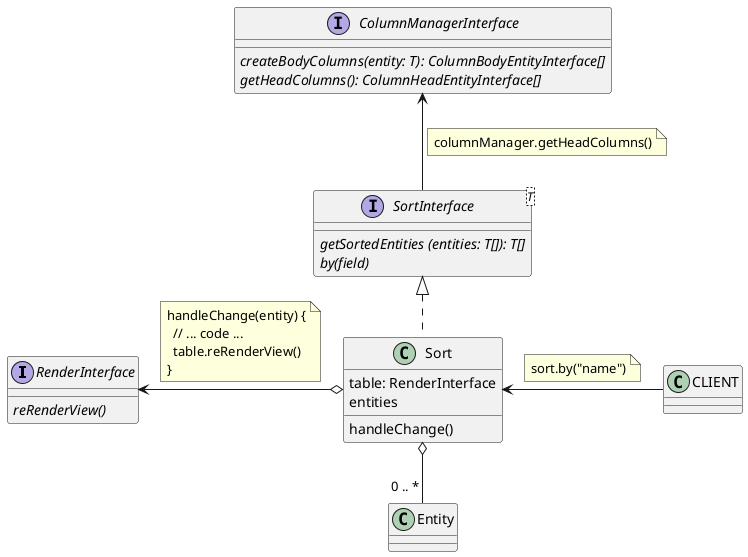 @startuml

interface RenderInterface {
  {abstract} reRenderView()
}
interface ColumnManagerInterface {
  {abstract} createBodyColumns(entity: T): ColumnBodyEntityInterface[]
  {abstract} getHeadColumns(): ColumnHeadEntityInterface[]
}
interface SortInterface <T> {
  {abstract} getSortedEntities (entities: T[]): T[]
  {abstract} by(field)
}
class Sort {
    table: RenderInterface
    entities
    handleChange()
}
SortInterface <|.. Sort

ColumnManagerInterface <-- SortInterface
note left on link
columnManager.getHeadColumns()
end note
RenderInterface <-o  Sort
note left on link
handleChange(entity) {
  // ... code ...
  table.reRenderView()
}
end note

Sort <-  CLIENT
note left on link
sort.by("name")
end note
Sort o-- "0 .. *" Entity
@enduml
